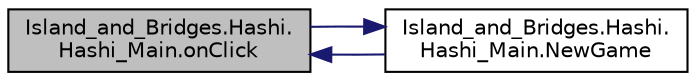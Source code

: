 digraph "Island_and_Bridges.Hashi.Hashi_Main.onClick"
{
  edge [fontname="Helvetica",fontsize="10",labelfontname="Helvetica",labelfontsize="10"];
  node [fontname="Helvetica",fontsize="10",shape=record];
  rankdir="LR";
  Node12 [label="Island_and_Bridges.Hashi.\lHashi_Main.onClick",height=0.2,width=0.4,color="black", fillcolor="grey75", style="filled", fontcolor="black"];
  Node12 -> Node13 [dir="back",color="midnightblue",fontsize="10",style="solid",fontname="Helvetica"];
  Node13 [label="Island_and_Bridges.Hashi.\lHashi_Main.NewGame",height=0.2,width=0.4,color="black", fillcolor="white", style="filled",URL="$class_island__and___bridges_1_1_hashi_1_1_hashi___main.html#a5d0c1338ad67caa10dea9f59861f48e8"];
  Node13 -> Node12 [dir="back",color="midnightblue",fontsize="10",style="solid",fontname="Helvetica"];
}
